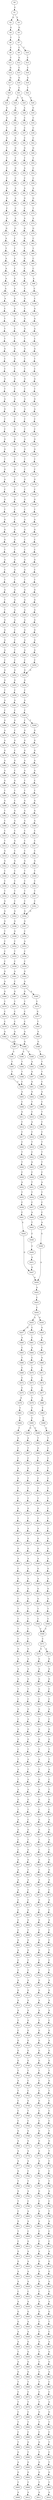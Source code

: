 strict digraph  {
	S0 -> S1 [ label = C ];
	S1 -> S2 [ label = G ];
	S1 -> S3 [ label = T ];
	S2 -> S4 [ label = G ];
	S3 -> S5 [ label = G ];
	S4 -> S6 [ label = T ];
	S5 -> S7 [ label = T ];
	S6 -> S8 [ label = C ];
	S7 -> S9 [ label = C ];
	S7 -> S10 [ label = T ];
	S8 -> S11 [ label = T ];
	S9 -> S12 [ label = G ];
	S10 -> S13 [ label = C ];
	S11 -> S14 [ label = G ];
	S12 -> S15 [ label = C ];
	S13 -> S16 [ label = C ];
	S14 -> S17 [ label = G ];
	S15 -> S18 [ label = G ];
	S16 -> S19 [ label = G ];
	S17 -> S20 [ label = A ];
	S18 -> S21 [ label = C ];
	S19 -> S22 [ label = T ];
	S20 -> S23 [ label = G ];
	S21 -> S24 [ label = G ];
	S21 -> S25 [ label = A ];
	S22 -> S26 [ label = G ];
	S23 -> S27 [ label = G ];
	S24 -> S28 [ label = A ];
	S25 -> S29 [ label = A ];
	S26 -> S30 [ label = G ];
	S27 -> S31 [ label = G ];
	S28 -> S32 [ label = G ];
	S29 -> S33 [ label = C ];
	S30 -> S34 [ label = C ];
	S31 -> S35 [ label = T ];
	S32 -> S36 [ label = C ];
	S33 -> S37 [ label = C ];
	S34 -> S38 [ label = C ];
	S35 -> S39 [ label = G ];
	S36 -> S40 [ label = A ];
	S37 -> S41 [ label = C ];
	S38 -> S42 [ label = C ];
	S39 -> S43 [ label = T ];
	S40 -> S44 [ label = G ];
	S41 -> S45 [ label = G ];
	S42 -> S46 [ label = G ];
	S43 -> S47 [ label = T ];
	S44 -> S48 [ label = T ];
	S45 -> S49 [ label = T ];
	S46 -> S50 [ label = T ];
	S47 -> S51 [ label = C ];
	S48 -> S52 [ label = G ];
	S49 -> S53 [ label = A ];
	S50 -> S54 [ label = C ];
	S51 -> S55 [ label = C ];
	S52 -> S56 [ label = C ];
	S53 -> S57 [ label = C ];
	S54 -> S58 [ label = C ];
	S55 -> S59 [ label = A ];
	S56 -> S60 [ label = A ];
	S57 -> S61 [ label = A ];
	S58 -> S62 [ label = A ];
	S59 -> S63 [ label = G ];
	S60 -> S64 [ label = A ];
	S61 -> S65 [ label = G ];
	S62 -> S66 [ label = G ];
	S63 -> S67 [ label = C ];
	S64 -> S68 [ label = C ];
	S65 -> S69 [ label = C ];
	S66 -> S70 [ label = T ];
	S67 -> S71 [ label = A ];
	S68 -> S72 [ label = A ];
	S69 -> S73 [ label = A ];
	S70 -> S74 [ label = A ];
	S71 -> S75 [ label = G ];
	S72 -> S76 [ label = G ];
	S73 -> S77 [ label = G ];
	S74 -> S78 [ label = G ];
	S75 -> S79 [ label = A ];
	S76 -> S80 [ label = C ];
	S77 -> S81 [ label = G ];
	S78 -> S82 [ label = C ];
	S79 -> S83 [ label = T ];
	S80 -> S84 [ label = T ];
	S81 -> S85 [ label = T ];
	S82 -> S86 [ label = T ];
	S83 -> S87 [ label = A ];
	S84 -> S88 [ label = A ];
	S85 -> S89 [ label = G ];
	S86 -> S90 [ label = C ];
	S87 -> S91 [ label = A ];
	S88 -> S92 [ label = C ];
	S89 -> S93 [ label = C ];
	S90 -> S94 [ label = C ];
	S91 -> S95 [ label = A ];
	S92 -> S96 [ label = G ];
	S93 -> S97 [ label = A ];
	S94 -> S98 [ label = A ];
	S95 -> S99 [ label = A ];
	S96 -> S100 [ label = A ];
	S97 -> S101 [ label = C ];
	S98 -> S102 [ label = C ];
	S99 -> S103 [ label = A ];
	S100 -> S104 [ label = G ];
	S101 -> S105 [ label = G ];
	S102 -> S106 [ label = C ];
	S103 -> S107 [ label = C ];
	S104 -> S108 [ label = A ];
	S105 -> S109 [ label = C ];
	S106 -> S110 [ label = G ];
	S107 -> S111 [ label = T ];
	S108 -> S112 [ label = A ];
	S109 -> S113 [ label = G ];
	S110 -> S114 [ label = G ];
	S111 -> S115 [ label = T ];
	S112 -> S116 [ label = C ];
	S113 -> S117 [ label = G ];
	S114 -> S118 [ label = A ];
	S115 -> S119 [ label = T ];
	S116 -> S120 [ label = T ];
	S117 -> S121 [ label = T ];
	S118 -> S122 [ label = C ];
	S119 -> S123 [ label = G ];
	S120 -> S124 [ label = G ];
	S121 -> S125 [ label = G ];
	S122 -> S126 [ label = G ];
	S123 -> S127 [ label = C ];
	S124 -> S128 [ label = G ];
	S125 -> S129 [ label = C ];
	S126 -> S130 [ label = T ];
	S127 -> S131 [ label = C ];
	S128 -> S132 [ label = C ];
	S129 -> S133 [ label = C ];
	S130 -> S134 [ label = C ];
	S131 -> S135 [ label = G ];
	S132 -> S136 [ label = G ];
	S133 -> S137 [ label = G ];
	S134 -> S138 [ label = G ];
	S135 -> S139 [ label = T ];
	S136 -> S140 [ label = C ];
	S137 -> S141 [ label = C ];
	S138 -> S142 [ label = T ];
	S139 -> S143 [ label = A ];
	S140 -> S144 [ label = A ];
	S141 -> S145 [ label = A ];
	S142 -> S146 [ label = G ];
	S143 -> S147 [ label = G ];
	S144 -> S148 [ label = G ];
	S145 -> S149 [ label = A ];
	S146 -> S150 [ label = A ];
	S147 -> S151 [ label = C ];
	S148 -> S152 [ label = C ];
	S149 -> S153 [ label = C ];
	S150 -> S154 [ label = C ];
	S151 -> S155 [ label = C ];
	S152 -> S156 [ label = G ];
	S153 -> S157 [ label = C ];
	S154 -> S158 [ label = C ];
	S155 -> S159 [ label = G ];
	S156 -> S160 [ label = G ];
	S157 -> S161 [ label = A ];
	S158 -> S162 [ label = G ];
	S159 -> S163 [ label = G ];
	S160 -> S164 [ label = G ];
	S161 -> S165 [ label = G ];
	S162 -> S166 [ label = G ];
	S163 -> S167 [ label = T ];
	S164 -> S168 [ label = T ];
	S165 -> S169 [ label = T ];
	S166 -> S170 [ label = T ];
	S167 -> S171 [ label = G ];
	S168 -> S172 [ label = G ];
	S169 -> S173 [ label = C ];
	S170 -> S174 [ label = C ];
	S171 -> S175 [ label = A ];
	S172 -> S176 [ label = C ];
	S173 -> S177 [ label = G ];
	S174 -> S178 [ label = G ];
	S175 -> S179 [ label = C ];
	S176 -> S180 [ label = C ];
	S177 -> S181 [ label = C ];
	S178 -> S182 [ label = C ];
	S179 -> S183 [ label = G ];
	S180 -> S184 [ label = G ];
	S181 -> S185 [ label = G ];
	S182 -> S186 [ label = G ];
	S183 -> S187 [ label = T ];
	S184 -> S188 [ label = C ];
	S185 -> S189 [ label = C ];
	S186 -> S190 [ label = T ];
	S187 -> S191 [ label = G ];
	S188 -> S192 [ label = C ];
	S189 -> S193 [ label = A ];
	S190 -> S194 [ label = A ];
	S191 -> S195 [ label = G ];
	S192 -> S196 [ label = G ];
	S193 -> S197 [ label = G ];
	S194 -> S198 [ label = G ];
	S195 -> S199 [ label = G ];
	S196 -> S200 [ label = G ];
	S197 -> S201 [ label = C ];
	S198 -> S202 [ label = C ];
	S199 -> S203 [ label = T ];
	S200 -> S204 [ label = T ];
	S201 -> S205 [ label = C ];
	S202 -> S206 [ label = C ];
	S203 -> S207 [ label = A ];
	S204 -> S208 [ label = G ];
	S205 -> S209 [ label = G ];
	S206 -> S210 [ label = G ];
	S207 -> S211 [ label = C ];
	S208 -> S212 [ label = G ];
	S209 -> S213 [ label = G ];
	S210 -> S214 [ label = C ];
	S211 -> S215 [ label = T ];
	S212 -> S216 [ label = T ];
	S213 -> S217 [ label = T ];
	S214 -> S218 [ label = T ];
	S215 -> S219 [ label = A ];
	S216 -> S220 [ label = G ];
	S217 -> S221 [ label = G ];
	S218 -> S222 [ label = G ];
	S219 -> S223 [ label = T ];
	S220 -> S224 [ label = G ];
	S221 -> S225 [ label = G ];
	S222 -> S226 [ label = G ];
	S223 -> S227 [ label = T ];
	S224 -> S228 [ label = A ];
	S225 -> S229 [ label = A ];
	S226 -> S230 [ label = A ];
	S227 -> S231 [ label = G ];
	S228 -> S232 [ label = A ];
	S229 -> S233 [ label = A ];
	S230 -> S234 [ label = A ];
	S231 -> S235 [ label = G ];
	S232 -> S236 [ label = C ];
	S233 -> S237 [ label = G ];
	S234 -> S238 [ label = G ];
	S235 -> S239 [ label = A ];
	S236 -> S240 [ label = C ];
	S237 -> S241 [ label = A ];
	S238 -> S242 [ label = A ];
	S239 -> S243 [ label = A ];
	S240 -> S244 [ label = T ];
	S241 -> S245 [ label = A ];
	S242 -> S246 [ label = A ];
	S243 -> S247 [ label = C ];
	S244 -> S248 [ label = C ];
	S245 -> S249 [ label = C ];
	S246 -> S250 [ label = C ];
	S247 -> S251 [ label = G ];
	S248 -> S252 [ label = G ];
	S249 -> S253 [ label = G ];
	S250 -> S253 [ label = G ];
	S251 -> S254 [ label = G ];
	S252 -> S255 [ label = G ];
	S253 -> S256 [ label = G ];
	S254 -> S257 [ label = T ];
	S255 -> S258 [ label = C ];
	S256 -> S259 [ label = C ];
	S257 -> S260 [ label = A ];
	S258 -> S261 [ label = A ];
	S259 -> S262 [ label = A ];
	S260 -> S263 [ label = C ];
	S261 -> S264 [ label = C ];
	S262 -> S265 [ label = C ];
	S263 -> S266 [ label = G ];
	S264 -> S267 [ label = G ];
	S265 -> S268 [ label = C ];
	S265 -> S269 [ label = T ];
	S266 -> S270 [ label = A ];
	S267 -> S271 [ label = C ];
	S268 -> S272 [ label = G ];
	S269 -> S273 [ label = G ];
	S270 -> S274 [ label = A ];
	S271 -> S275 [ label = G ];
	S272 -> S276 [ label = G ];
	S273 -> S277 [ label = G ];
	S274 -> S278 [ label = G ];
	S275 -> S279 [ label = C ];
	S276 -> S280 [ label = G ];
	S277 -> S281 [ label = G ];
	S278 -> S282 [ label = A ];
	S279 -> S283 [ label = G ];
	S280 -> S284 [ label = A ];
	S281 -> S285 [ label = A ];
	S282 -> S286 [ label = A ];
	S283 -> S287 [ label = C ];
	S284 -> S288 [ label = A ];
	S285 -> S289 [ label = A ];
	S286 -> S290 [ label = G ];
	S287 -> S291 [ label = G ];
	S288 -> S292 [ label = T ];
	S289 -> S293 [ label = C ];
	S290 -> S294 [ label = T ];
	S291 -> S295 [ label = T ];
	S292 -> S296 [ label = T ];
	S293 -> S297 [ label = T ];
	S294 -> S298 [ label = G ];
	S295 -> S299 [ label = C ];
	S296 -> S300 [ label = G ];
	S297 -> S301 [ label = G ];
	S298 -> S302 [ label = T ];
	S299 -> S303 [ label = G ];
	S300 -> S304 [ label = A ];
	S301 -> S305 [ label = G ];
	S302 -> S306 [ label = C ];
	S303 -> S307 [ label = A ];
	S304 -> S308 [ label = A ];
	S305 -> S309 [ label = A ];
	S306 -> S310 [ label = C ];
	S307 -> S311 [ label = C ];
	S308 -> S312 [ label = C ];
	S309 -> S313 [ label = C ];
	S310 -> S314 [ label = T ];
	S311 -> S315 [ label = G ];
	S312 -> S316 [ label = C ];
	S313 -> S317 [ label = C ];
	S314 -> S318 [ label = G ];
	S315 -> S319 [ label = C ];
	S316 -> S320 [ label = C ];
	S317 -> S321 [ label = C ];
	S318 -> S322 [ label = G ];
	S319 -> S323 [ label = G ];
	S320 -> S324 [ label = G ];
	S321 -> S325 [ label = G ];
	S322 -> S326 [ label = C ];
	S323 -> S327 [ label = C ];
	S324 -> S328 [ label = T ];
	S325 -> S329 [ label = T ];
	S326 -> S330 [ label = C ];
	S327 -> S331 [ label = C ];
	S328 -> S332 [ label = C ];
	S329 -> S333 [ label = C ];
	S330 -> S334 [ label = T ];
	S331 -> S335 [ label = T ];
	S332 -> S336 [ label = T ];
	S333 -> S337 [ label = T ];
	S334 -> S338 [ label = G ];
	S335 -> S339 [ label = C ];
	S336 -> S340 [ label = C ];
	S337 -> S341 [ label = C ];
	S338 -> S342 [ label = G ];
	S339 -> S343 [ label = G ];
	S340 -> S344 [ label = G ];
	S341 -> S344 [ label = G ];
	S342 -> S345 [ label = G ];
	S343 -> S346 [ label = G ];
	S344 -> S347 [ label = G ];
	S345 -> S348 [ label = T ];
	S346 -> S349 [ label = G ];
	S347 -> S350 [ label = C ];
	S348 -> S351 [ label = C ];
	S349 -> S352 [ label = C ];
	S350 -> S353 [ label = A ];
	S351 -> S354 [ label = C ];
	S352 -> S355 [ label = T ];
	S353 -> S356 [ label = C ];
	S354 -> S357 [ label = C ];
	S355 -> S358 [ label = C ];
	S356 -> S359 [ label = C ];
	S357 -> S360 [ label = G ];
	S358 -> S361 [ label = A ];
	S359 -> S362 [ label = G ];
	S360 -> S363 [ label = A ];
	S361 -> S364 [ label = C ];
	S362 -> S365 [ label = A ];
	S363 -> S366 [ label = G ];
	S364 -> S367 [ label = G ];
	S365 -> S368 [ label = G ];
	S365 -> S369 [ label = A ];
	S366 -> S370 [ label = T ];
	S367 -> S371 [ label = T ];
	S368 -> S372 [ label = T ];
	S369 -> S373 [ label = T ];
	S370 -> S374 [ label = C ];
	S371 -> S375 [ label = C ];
	S372 -> S376 [ label = C ];
	S373 -> S377 [ label = G ];
	S374 -> S378 [ label = C ];
	S375 -> S379 [ label = C ];
	S376 -> S380 [ label = C ];
	S377 -> S381 [ label = T ];
	S378 -> S382 [ label = A ];
	S379 -> S383 [ label = A ];
	S380 -> S384 [ label = A ];
	S381 -> S385 [ label = A ];
	S382 -> S386 [ label = G ];
	S383 -> S387 [ label = G ];
	S384 -> S386 [ label = G ];
	S385 -> S388 [ label = G ];
	S386 -> S389 [ label = T ];
	S386 -> S390 [ label = C ];
	S387 -> S391 [ label = C ];
	S388 -> S392 [ label = T ];
	S389 -> S393 [ label = A ];
	S390 -> S394 [ label = T ];
	S391 -> S395 [ label = T ];
	S392 -> S396 [ label = T ];
	S393 -> S397 [ label = G ];
	S394 -> S398 [ label = T ];
	S395 -> S399 [ label = T ];
	S396 -> S400 [ label = T ];
	S397 -> S401 [ label = G ];
	S398 -> S402 [ label = C ];
	S399 -> S402 [ label = C ];
	S400 -> S403 [ label = C ];
	S401 -> S404 [ label = G ];
	S402 -> S405 [ label = A ];
	S403 -> S406 [ label = A ];
	S404 -> S407 [ label = T ];
	S405 -> S408 [ label = C ];
	S406 -> S409 [ label = C ];
	S407 -> S410 [ label = C ];
	S408 -> S411 [ label = G ];
	S409 -> S412 [ label = T ];
	S410 -> S413 [ label = A ];
	S411 -> S414 [ label = C ];
	S412 -> S415 [ label = C ];
	S413 -> S416 [ label = C ];
	S414 -> S417 [ label = C ];
	S415 -> S418 [ label = C ];
	S416 -> S419 [ label = T ];
	S417 -> S420 [ label = C ];
	S418 -> S421 [ label = T ];
	S419 -> S422 [ label = C ];
	S420 -> S423 [ label = T ];
	S421 -> S424 [ label = T ];
	S422 -> S425 [ label = G ];
	S423 -> S426 [ label = T ];
	S424 -> S427 [ label = T ];
	S425 -> S428 [ label = C ];
	S426 -> S429 [ label = C ];
	S427 -> S430 [ label = C ];
	S428 -> S431 [ label = T ];
	S429 -> S432 [ label = A ];
	S430 -> S433 [ label = A ];
	S431 -> S434 [ label = T ];
	S432 -> S435 [ label = T ];
	S433 -> S436 [ label = T ];
	S434 -> S437 [ label = C ];
	S435 -> S438 [ label = C ];
	S436 -> S439 [ label = C ];
	S437 -> S440 [ label = A ];
	S438 -> S441 [ label = C ];
	S439 -> S442 [ label = C ];
	S440 -> S443 [ label = T ];
	S441 -> S444 [ label = A ];
	S442 -> S445 [ label = A ];
	S443 -> S446 [ label = C ];
	S444 -> S447 [ label = G ];
	S445 -> S448 [ label = G ];
	S446 -> S449 [ label = C ];
	S447 -> S450 [ label = A ];
	S448 -> S450 [ label = A ];
	S449 -> S451 [ label = A ];
	S450 -> S452 [ label = A ];
	S451 -> S447 [ label = G ];
	S452 -> S453 [ label = C ];
	S453 -> S454 [ label = C ];
	S454 -> S455 [ label = A ];
	S454 -> S456 [ label = G ];
	S455 -> S457 [ label = G ];
	S455 -> S458 [ label = C ];
	S456 -> S459 [ label = G ];
	S457 -> S460 [ label = A ];
	S458 -> S461 [ label = C ];
	S459 -> S462 [ label = A ];
	S460 -> S463 [ label = C ];
	S461 -> S464 [ label = A ];
	S462 -> S465 [ label = C ];
	S463 -> S466 [ label = T ];
	S464 -> S467 [ label = C ];
	S465 -> S468 [ label = G ];
	S466 -> S469 [ label = C ];
	S467 -> S470 [ label = C ];
	S468 -> S471 [ label = C ];
	S469 -> S472 [ label = C ];
	S470 -> S473 [ label = C ];
	S471 -> S474 [ label = C ];
	S472 -> S475 [ label = C ];
	S473 -> S476 [ label = C ];
	S474 -> S477 [ label = C ];
	S475 -> S478 [ label = A ];
	S476 -> S479 [ label = T ];
	S477 -> S480 [ label = A ];
	S478 -> S481 [ label = T ];
	S479 -> S482 [ label = T ];
	S480 -> S483 [ label = T ];
	S481 -> S484 [ label = C ];
	S482 -> S485 [ label = C ];
	S483 -> S486 [ label = C ];
	S484 -> S487 [ label = T ];
	S485 -> S488 [ label = C ];
	S485 -> S489 [ label = G ];
	S486 -> S490 [ label = G ];
	S487 -> S491 [ label = G ];
	S488 -> S492 [ label = T ];
	S489 -> S493 [ label = A ];
	S490 -> S494 [ label = T ];
	S491 -> S495 [ label = C ];
	S492 -> S496 [ label = G ];
	S493 -> S497 [ label = T ];
	S494 -> S498 [ label = C ];
	S495 -> S499 [ label = C ];
	S496 -> S500 [ label = T ];
	S497 -> S501 [ label = C ];
	S498 -> S502 [ label = C ];
	S499 -> S503 [ label = A ];
	S500 -> S504 [ label = C ];
	S501 -> S505 [ label = G ];
	S502 -> S506 [ label = T ];
	S503 -> S507 [ label = G ];
	S504 -> S508 [ label = C ];
	S505 -> S509 [ label = T ];
	S506 -> S510 [ label = C ];
	S507 -> S511 [ label = T ];
	S508 -> S512 [ label = T ];
	S509 -> S513 [ label = T ];
	S510 -> S514 [ label = T ];
	S511 -> S515 [ label = C ];
	S512 -> S516 [ label = T ];
	S513 -> S517 [ label = T ];
	S514 -> S518 [ label = T ];
	S515 -> S519 [ label = G ];
	S516 -> S520 [ label = G ];
	S517 -> S521 [ label = G ];
	S518 -> S522 [ label = C ];
	S519 -> S523 [ label = T ];
	S520 -> S524 [ label = T ];
	S521 -> S525 [ label = T ];
	S522 -> S526 [ label = T ];
	S523 -> S527 [ label = A ];
	S524 -> S528 [ label = A ];
	S525 -> S529 [ label = A ];
	S526 -> S530 [ label = C ];
	S527 -> S531 [ label = A ];
	S528 -> S532 [ label = G ];
	S529 -> S533 [ label = G ];
	S530 -> S534 [ label = G ];
	S531 -> S535 [ label = G ];
	S532 -> S536 [ label = G ];
	S533 -> S537 [ label = G ];
	S534 -> S538 [ label = G ];
	S535 -> S539 [ label = A ];
	S536 -> S540 [ label = A ];
	S537 -> S541 [ label = A ];
	S538 -> S542 [ label = A ];
	S539 -> S543 [ label = C ];
	S540 -> S544 [ label = G ];
	S541 -> S545 [ label = A ];
	S542 -> S546 [ label = G ];
	S543 -> S547 [ label = G ];
	S544 -> S548 [ label = A ];
	S545 -> S549 [ label = A ];
	S546 -> S550 [ label = A ];
	S547 -> S551 [ label = G ];
	S548 -> S552 [ label = G ];
	S549 -> S553 [ label = G ];
	S550 -> S554 [ label = G ];
	S551 -> S555 [ label = C ];
	S552 -> S556 [ label = G ];
	S553 -> S557 [ label = G ];
	S554 -> S558 [ label = G ];
	S555 -> S559 [ label = T ];
	S556 -> S560 [ label = T ];
	S557 -> S561 [ label = T ];
	S558 -> S562 [ label = T ];
	S559 -> S563 [ label = C ];
	S560 -> S564 [ label = C ];
	S561 -> S565 [ label = C ];
	S562 -> S566 [ label = C ];
	S563 -> S567 [ label = T ];
	S564 -> S568 [ label = C ];
	S565 -> S569 [ label = C ];
	S566 -> S568 [ label = C ];
	S567 -> S570 [ label = C ];
	S568 -> S571 [ label = C ];
	S569 -> S572 [ label = C ];
	S570 -> S573 [ label = G ];
	S571 -> S574 [ label = A ];
	S571 -> S575 [ label = G ];
	S572 -> S576 [ label = G ];
	S573 -> S577 [ label = A ];
	S574 -> S578 [ label = G ];
	S575 -> S579 [ label = G ];
	S576 -> S580 [ label = A ];
	S577 -> S581 [ label = A ];
	S578 -> S582 [ label = A ];
	S579 -> S583 [ label = A ];
	S580 -> S584 [ label = A ];
	S581 -> S585 [ label = G ];
	S582 -> S586 [ label = G ];
	S583 -> S587 [ label = G ];
	S584 -> S588 [ label = G ];
	S585 -> S589 [ label = T ];
	S586 -> S590 [ label = C ];
	S587 -> S591 [ label = G ];
	S588 -> S592 [ label = T ];
	S589 -> S593 [ label = C ];
	S590 -> S594 [ label = C ];
	S591 -> S595 [ label = C ];
	S592 -> S596 [ label = C ];
	S593 -> S597 [ label = G ];
	S594 -> S598 [ label = A ];
	S595 -> S599 [ label = G ];
	S596 -> S600 [ label = G ];
	S597 -> S601 [ label = C ];
	S598 -> S602 [ label = C ];
	S599 -> S603 [ label = T ];
	S600 -> S604 [ label = A ];
	S601 -> S605 [ label = G ];
	S602 -> S606 [ label = G ];
	S603 -> S607 [ label = G ];
	S604 -> S608 [ label = G ];
	S605 -> S609 [ label = G ];
	S606 -> S610 [ label = G ];
	S607 -> S611 [ label = G ];
	S608 -> S612 [ label = G ];
	S609 -> S613 [ label = C ];
	S610 -> S614 [ label = T ];
	S611 -> S615 [ label = T ];
	S612 -> S616 [ label = T ];
	S613 -> S617 [ label = T ];
	S614 -> S618 [ label = T ];
	S615 -> S619 [ label = A ];
	S616 -> S620 [ label = A ];
	S617 -> S621 [ label = A ];
	S618 -> S622 [ label = A ];
	S619 -> S623 [ label = T ];
	S620 -> S624 [ label = T ];
	S621 -> S625 [ label = T ];
	S622 -> S626 [ label = C ];
	S623 -> S627 [ label = G ];
	S624 -> S628 [ label = A ];
	S625 -> S629 [ label = A ];
	S626 -> S630 [ label = T ];
	S627 -> S631 [ label = A ];
	S628 -> S632 [ label = A ];
	S629 -> S633 [ label = G ];
	S630 -> S634 [ label = G ];
	S631 -> S635 [ label = G ];
	S632 -> S636 [ label = G ];
	S633 -> S637 [ label = T ];
	S634 -> S638 [ label = C ];
	S635 -> S639 [ label = C ];
	S636 -> S640 [ label = T ];
	S637 -> S641 [ label = A ];
	S638 -> S642 [ label = A ];
	S639 -> S643 [ label = G ];
	S640 -> S644 [ label = C ];
	S641 -> S645 [ label = G ];
	S642 -> S646 [ label = G ];
	S643 -> S647 [ label = G ];
	S644 -> S648 [ label = G ];
	S645 -> S649 [ label = C ];
	S646 -> S650 [ label = A ];
	S647 -> S651 [ label = T ];
	S648 -> S652 [ label = T ];
	S649 -> S653 [ label = C ];
	S650 -> S654 [ label = C ];
	S651 -> S655 [ label = C ];
	S652 -> S656 [ label = G ];
	S653 -> S657 [ label = G ];
	S654 -> S658 [ label = G ];
	S655 -> S659 [ label = G ];
	S656 -> S660 [ label = G ];
	S657 -> S661 [ label = A ];
	S658 -> S662 [ label = G ];
	S659 -> S663 [ label = C ];
	S660 -> S664 [ label = T ];
	S661 -> S665 [ label = A ];
	S662 -> S666 [ label = A ];
	S663 -> S667 [ label = A ];
	S664 -> S668 [ label = A ];
	S665 -> S669 [ label = A ];
	S666 -> S670 [ label = C ];
	S667 -> S671 [ label = C ];
	S668 -> S672 [ label = C ];
	S669 -> S673 [ label = C ];
	S670 -> S674 [ label = A ];
	S671 -> S675 [ label = G ];
	S672 -> S676 [ label = C ];
	S673 -> S677 [ label = C ];
	S674 -> S678 [ label = C ];
	S675 -> S679 [ label = C ];
	S676 -> S680 [ label = G ];
	S677 -> S681 [ label = C ];
	S678 -> S682 [ label = A ];
	S679 -> S683 [ label = G ];
	S680 -> S684 [ label = G ];
	S681 -> S685 [ label = C ];
	S682 -> S686 [ label = C ];
	S683 -> S687 [ label = C ];
	S684 -> S688 [ label = T ];
	S685 -> S689 [ label = G ];
	S686 -> S690 [ label = C ];
	S687 -> S691 [ label = G ];
	S688 -> S692 [ label = G ];
	S689 -> S693 [ label = A ];
	S690 -> S694 [ label = T ];
	S691 -> S695 [ label = G ];
	S692 -> S696 [ label = G ];
	S693 -> S697 [ label = C ];
	S694 -> S698 [ label = C ];
	S695 -> S699 [ label = C ];
	S696 -> S700 [ label = T ];
	S697 -> S701 [ label = T ];
	S698 -> S702 [ label = T ];
	S699 -> S703 [ label = T ];
	S700 -> S704 [ label = T ];
	S701 -> S705 [ label = A ];
	S702 -> S706 [ label = A ];
	S703 -> S707 [ label = G ];
	S704 -> S708 [ label = A ];
	S705 -> S709 [ label = G ];
	S706 -> S710 [ label = G ];
	S707 -> S711 [ label = G ];
	S708 -> S712 [ label = G ];
	S709 -> S713 [ label = A ];
	S710 -> S714 [ label = A ];
	S711 -> S715 [ label = A ];
	S712 -> S716 [ label = A ];
	S713 -> S717 [ label = A ];
	S714 -> S718 [ label = A ];
	S715 -> S719 [ label = A ];
	S716 -> S720 [ label = A ];
	S717 -> S721 [ label = T ];
	S718 -> S722 [ label = C ];
	S719 -> S723 [ label = T ];
	S720 -> S724 [ label = G ];
	S721 -> S725 [ label = C ];
	S722 -> S726 [ label = G ];
	S723 -> S727 [ label = G ];
	S724 -> S728 [ label = G ];
	S725 -> S729 [ label = G ];
	S726 -> S730 [ label = A ];
	S727 -> S731 [ label = G ];
	S728 -> S732 [ label = G ];
	S729 -> S733 [ label = G ];
	S730 -> S734 [ label = G ];
	S731 -> S735 [ label = G ];
	S732 -> S736 [ label = G ];
	S733 -> S737 [ label = G ];
	S734 -> S738 [ label = G ];
	S735 -> S739 [ label = G ];
	S736 -> S740 [ label = G ];
	S737 -> S741 [ label = T ];
	S738 -> S742 [ label = T ];
	S739 -> S743 [ label = T ];
	S740 -> S744 [ label = T ];
	S741 -> S745 [ label = A ];
	S742 -> S746 [ label = G ];
	S743 -> S747 [ label = C ];
	S744 -> S748 [ label = C ];
	S745 -> S749 [ label = T ];
	S746 -> S750 [ label = T ];
	S747 -> S751 [ label = C ];
	S748 -> S752 [ label = C ];
	S749 -> S753 [ label = C ];
	S750 -> S754 [ label = C ];
	S751 -> S755 [ label = G ];
	S752 -> S756 [ label = G ];
	S753 -> S757 [ label = C ];
	S754 -> S758 [ label = C ];
	S755 -> S759 [ label = C ];
	S756 -> S760 [ label = T ];
	S757 -> S761 [ label = C ];
	S758 -> S762 [ label = C ];
	S759 -> S763 [ label = C ];
	S760 -> S764 [ label = C ];
	S761 -> S765 [ label = G ];
	S762 -> S766 [ label = T ];
	S763 -> S767 [ label = G ];
	S764 -> S768 [ label = G ];
	S765 -> S769 [ label = A ];
	S766 -> S770 [ label = G ];
	S767 -> S771 [ label = G ];
	S768 -> S772 [ label = G ];
	S769 -> S773 [ label = A ];
	S770 -> S774 [ label = T ];
	S771 -> S775 [ label = A ];
	S772 -> S776 [ label = A ];
	S773 -> S777 [ label = A ];
	S774 -> S778 [ label = C ];
	S775 -> S779 [ label = A ];
	S776 -> S780 [ label = A ];
	S777 -> S781 [ label = G ];
	S778 -> S782 [ label = C ];
	S779 -> S783 [ label = C ];
	S780 -> S784 [ label = C ];
	S781 -> S785 [ label = T ];
	S782 -> S786 [ label = T ];
	S783 -> S787 [ label = T ];
	S784 -> S788 [ label = T ];
	S785 -> S789 [ label = G ];
	S786 -> S790 [ label = A ];
	S787 -> S791 [ label = G ];
	S788 -> S792 [ label = A ];
	S789 -> S793 [ label = T ];
	S790 -> S794 [ label = C ];
	S791 -> S795 [ label = C ];
	S792 -> S796 [ label = C ];
	S793 -> S797 [ label = C ];
	S794 -> S798 [ label = T ];
	S795 -> S799 [ label = A ];
	S796 -> S800 [ label = A ];
	S797 -> S801 [ label = G ];
	S798 -> S802 [ label = A ];
	S799 -> S803 [ label = A ];
	S800 -> S804 [ label = A ];
	S801 -> S805 [ label = T ];
	S802 -> S806 [ label = C ];
	S803 -> S807 [ label = C ];
	S804 -> S808 [ label = C ];
	S805 -> S809 [ label = C ];
	S806 -> S810 [ label = C ];
	S807 -> S811 [ label = C ];
	S808 -> S812 [ label = G ];
	S809 -> S813 [ label = G ];
	S810 -> S814 [ label = A ];
	S811 -> S815 [ label = A ];
	S812 -> S816 [ label = A ];
	S813 -> S817 [ label = G ];
	S814 -> S818 [ label = G ];
	S815 -> S819 [ label = G ];
	S816 -> S820 [ label = A ];
	S817 -> S821 [ label = A ];
	S818 -> S822 [ label = G ];
	S819 -> S823 [ label = A ];
	S820 -> S824 [ label = A ];
	S821 -> S825 [ label = A ];
	S822 -> S826 [ label = A ];
	S823 -> S827 [ label = A ];
	S824 -> S828 [ label = A ];
	S825 -> S829 [ label = C ];
	S826 -> S830 [ label = G ];
	S827 -> S831 [ label = C ];
	S828 -> S832 [ label = C ];
	S829 -> S833 [ label = A ];
	S830 -> S834 [ label = A ];
	S831 -> S835 [ label = A ];
	S832 -> S836 [ label = A ];
	S833 -> S837 [ label = G ];
	S834 -> S838 [ label = G ];
	S835 -> S839 [ label = G ];
	S836 -> S840 [ label = G ];
	S837 -> S841 [ label = G ];
	S838 -> S842 [ label = T ];
	S839 -> S843 [ label = C ];
	S840 -> S844 [ label = A ];
	S841 -> S845 [ label = A ];
	S842 -> S846 [ label = C ];
	S843 -> S847 [ label = C ];
	S844 -> S848 [ label = A ];
	S845 -> S849 [ label = A ];
	S846 -> S850 [ label = A ];
	S847 -> S851 [ label = G ];
	S848 -> S852 [ label = G ];
	S849 -> S853 [ label = T ];
	S850 -> S854 [ label = G ];
	S851 -> S855 [ label = T ];
	S852 -> S856 [ label = G ];
	S853 -> S857 [ label = A ];
	S854 -> S858 [ label = G ];
	S855 -> S859 [ label = C ];
	S856 -> S860 [ label = G ];
	S857 -> S861 [ label = G ];
	S858 -> S862 [ label = A ];
	S859 -> S863 [ label = C ];
	S860 -> S864 [ label = G ];
	S861 -> S865 [ label = T ];
	S862 -> S866 [ label = C ];
	S863 -> S867 [ label = T ];
	S864 -> S868 [ label = T ];
	S865 -> S869 [ label = C ];
	S866 -> S870 [ label = C ];
	S867 -> S871 [ label = C ];
	S868 -> S872 [ label = C ];
	S869 -> S873 [ label = T ];
	S870 -> S874 [ label = A ];
	S871 -> S875 [ label = T ];
	S872 -> S876 [ label = T ];
	S873 -> S877 [ label = C ];
	S874 -> S878 [ label = G ];
	S875 -> S879 [ label = G ];
	S876 -> S880 [ label = C ];
	S877 -> S881 [ label = T ];
	S878 -> S882 [ label = T ];
	S879 -> S883 [ label = T ];
	S880 -> S884 [ label = T ];
	S881 -> S885 [ label = C ];
	S882 -> S886 [ label = C ];
	S883 -> S887 [ label = C ];
	S884 -> S888 [ label = C ];
	S885 -> S889 [ label = T ];
	S886 -> S890 [ label = T ];
	S887 -> S891 [ label = G ];
	S888 -> S892 [ label = G ];
	S889 -> S893 [ label = G ];
	S890 -> S894 [ label = C ];
	S891 -> S895 [ label = T ];
	S892 -> S896 [ label = T ];
	S893 -> S897 [ label = A ];
	S894 -> S898 [ label = T ];
	S895 -> S899 [ label = G ];
	S896 -> S900 [ label = G ];
	S897 -> S901 [ label = G ];
	S898 -> S902 [ label = G ];
	S899 -> S903 [ label = G ];
	S900 -> S904 [ label = G ];
	S901 -> S905 [ label = T ];
	S902 -> S906 [ label = T ];
	S903 -> S907 [ label = T ];
	S904 -> S908 [ label = T ];
	S905 -> S909 [ label = A ];
	S906 -> S910 [ label = A ];
	S907 -> S911 [ label = A ];
	S908 -> S912 [ label = A ];
}
